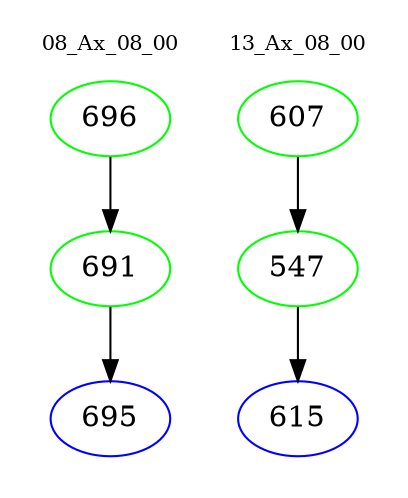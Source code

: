 digraph{
subgraph cluster_0 {
color = white
label = "08_Ax_08_00";
fontsize=10;
T0_696 [label="696", color="green"]
T0_696 -> T0_691 [color="black"]
T0_691 [label="691", color="green"]
T0_691 -> T0_695 [color="black"]
T0_695 [label="695", color="blue"]
}
subgraph cluster_1 {
color = white
label = "13_Ax_08_00";
fontsize=10;
T1_607 [label="607", color="green"]
T1_607 -> T1_547 [color="black"]
T1_547 [label="547", color="green"]
T1_547 -> T1_615 [color="black"]
T1_615 [label="615", color="blue"]
}
}
